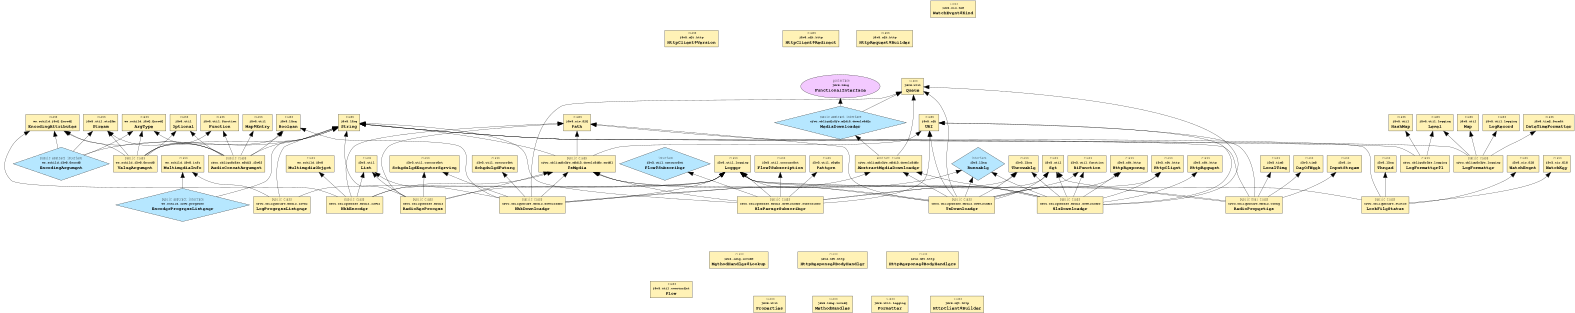 digraph {
size="10.5,8.0";
layout=dot;
rankdir="BT";
overlap=false;
splines=true;
pack=true;
graph [fontname = "Courier, Regular"]
node [fontname = "Courier, Regular"]
edge [fontname = "Courier, Regular"]
"ws.schild.jave.encode.EncodingArgument"[shape=diamond,style=filled,fillcolor="#b6e7ff",label=<<table border='0' cellborder='0' cellspacing='1'><tr><td><font point-size='12'>public abstract interface</font></td></tr><tr><td><font point-size='14'><b>ws.schild.jave.encode</b></font></td></tr><tr><td><font point-size='20'><b>EncodingArgument</b></font></td></tr></table>>];
"java.net.http.HttpResponse$BodyHandler"[shape=box,style=filled,fillcolor="#fff2b6",label=<<table border='0' cellborder='0' cellspacing='1'><tr><td><font point-size='12'> class</font></td></tr><tr><td><font point-size='14'><b>java.net.http</b></font></td></tr><tr><td><font point-size='20'><b>HttpResponse$BodyHandler</b></font></td></tr></table>>];
"java.util.concurrent.ScheduledFuture"[shape=box,style=filled,fillcolor="#fff2b6",label=<<table border='0' cellborder='0' cellspacing='1'><tr><td><font point-size='12'> class</font></td></tr><tr><td><font point-size='14'><b>java.util.concurrent</b></font></td></tr><tr><td><font point-size='20'><b>ScheduledFuture</b></font></td></tr></table>>];
"java.util.function.BiFunction"[shape=box,style=filled,fillcolor="#fff2b6",label=<<table border='0' cellborder='0' cellspacing='1'><tr><td><font point-size='12'> class</font></td></tr><tr><td><font point-size='14'><b>java.util.function</b></font></td></tr><tr><td><font point-size='20'><b>BiFunction</b></font></td></tr></table>>];
"ws.schild.jave.encode.EncodingAttributes"[shape=box,style=filled,fillcolor="#fff2b6",label=<<table border='0' cellborder='0' cellspacing='1'><tr><td><font point-size='12'> class</font></td></tr><tr><td><font point-size='14'><b>ws.schild.jave.encode</b></font></td></tr><tr><td><font point-size='20'><b>EncodingAttributes</b></font></td></tr></table>>];
"ws.schild.jave.info.MultimediaInfo"[shape=box,style=filled,fillcolor="#fff2b6",label=<<table border='0' cellborder='0' cellspacing='1'><tr><td><font point-size='12'> class</font></td></tr><tr><td><font point-size='14'><b>ws.schild.jave.info</b></font></td></tr><tr><td><font point-size='20'><b>MultimediaInfo</b></font></td></tr></table>>];
"java.net.http.HttpClient$Version"[shape=box,style=filled,fillcolor="#fff2b6",label=<<table border='0' cellborder='0' cellspacing='1'><tr><td><font point-size='12'> class</font></td></tr><tr><td><font point-size='14'><b>java.net.http</b></font></td></tr><tr><td><font point-size='20'><b>HttpClient$Version</b></font></td></tr></table>>];
"java.lang.Runnable"[shape=diamond,style=filled,fillcolor="#b6e7ff",label=<<table border='0' cellborder='0' cellspacing='1'><tr><td><font point-size='12'> interface</font></td></tr><tr><td><font point-size='14'><b>java.lang</b></font></td></tr><tr><td><font point-size='20'><b>Runnable</b></font></td></tr></table>>];
"java.nio.file.WatchEvent$Kind"[shape=box,style=filled,fillcolor="#fff2b6",label=<<table border='0' cellborder='0' cellspacing='1'><tr><td><font point-size='12'> class</font></td></tr><tr><td><font point-size='14'><b>java.nio.file</b></font></td></tr><tr><td><font point-size='20'><b>WatchEvent$Kind</b></font></td></tr></table>>];
"java.util.logging.Formatter"[shape=box,style=filled,fillcolor="#fff2b6",label=<<table border='0' cellborder='0' cellspacing='1'><tr><td><font point-size='12'> class</font></td></tr><tr><td><font point-size='14'><b>java.util.logging</b></font></td></tr><tr><td><font point-size='20'><b>Formatter</b></font></td></tr></table>>];
"java.nio.file.WatchKey"[shape=box,style=filled,fillcolor="#fff2b6",label=<<table border='0' cellborder='0' cellspacing='1'><tr><td><font point-size='12'> class</font></td></tr><tr><td><font point-size='14'><b>java.nio.file</b></font></td></tr><tr><td><font point-size='20'><b>WatchKey</b></font></td></tr></table>>];
"cyou.obliquerays.media.jave2.LogProgressListener"[shape=box,style=filled,fillcolor="#fff2b6",label=<<table border='0' cellborder='0' cellspacing='1'><tr><td><font point-size='12'>public class</font></td></tr><tr><td><font point-size='14'><b>cyou.obliquerays.media.jave2</b></font></td></tr><tr><td><font point-size='20'><b>LogProgressListener</b></font></td></tr></table>>];
"java.util.concurrent.Flow"[shape=box,style=filled,fillcolor="#fff2b6",label=<<table border='0' cellborder='0' cellspacing='1'><tr><td><font point-size='12'> class</font></td></tr><tr><td><font point-size='14'><b>java.util.concurrent</b></font></td></tr><tr><td><font point-size='20'><b>Flow</b></font></td></tr></table>>];
"cyou.obliquerays.media.RadioRecProcess"[shape=box,style=filled,fillcolor="#fff2b6",label=<<table border='0' cellborder='0' cellspacing='1'><tr><td><font point-size='12'>public class</font></td></tr><tr><td><font point-size='14'><b>cyou.obliquerays.media</b></font></td></tr><tr><td><font point-size='20'><b>RadioRecProcess</b></font></td></tr></table>>];
"java.lang.Thread"[shape=box,style=filled,fillcolor="#fff2b6",label=<<table border='0' cellborder='0' cellspacing='1'><tr><td><font point-size='12'> class</font></td></tr><tr><td><font point-size='14'><b>java.lang</b></font></td></tr><tr><td><font point-size='20'><b>Thread</b></font></td></tr></table>>];
"java.util.Map"[shape=box,style=filled,fillcolor="#fff2b6",label=<<table border='0' cellborder='0' cellspacing='1'><tr><td><font point-size='12'> class</font></td></tr><tr><td><font point-size='14'><b>java.util</b></font></td></tr><tr><td><font point-size='20'><b>Map</b></font></td></tr></table>>];
"java.net.http.HttpResponse$BodyHandlers"[shape=box,style=filled,fillcolor="#fff2b6",label=<<table border='0' cellborder='0' cellspacing='1'><tr><td><font point-size='12'> class</font></td></tr><tr><td><font point-size='14'><b>java.net.http</b></font></td></tr><tr><td><font point-size='20'><b>HttpResponse$BodyHandlers</b></font></td></tr></table>>];
"java.time.LocalTime"[shape=box,style=filled,fillcolor="#fff2b6",label=<<table border='0' cellborder='0' cellspacing='1'><tr><td><font point-size='12'> class</font></td></tr><tr><td><font point-size='14'><b>java.time</b></font></td></tr><tr><td><font point-size='20'><b>LocalTime</b></font></td></tr></table>>];
"cyou.obliquerays.media.downloader.TsDownloader"[shape=box,style=filled,fillcolor="#fff2b6",label=<<table border='0' cellborder='0' cellspacing='1'><tr><td><font point-size='12'>public class</font></td></tr><tr><td><font point-size='14'><b>cyou.obliquerays.media.downloader</b></font></td></tr><tr><td><font point-size='20'><b>TsDownloader</b></font></td></tr></table>>];
"java.net.URI"[shape=box,style=filled,fillcolor="#fff2b6",label=<<table border='0' cellborder='0' cellspacing='1'><tr><td><font point-size='12'> class</font></td></tr><tr><td><font point-size='14'><b>java.net</b></font></td></tr><tr><td><font point-size='20'><b>URI</b></font></td></tr></table>>];
"cyou.obliquerays.media.downloader.MediaDownloader"[shape=diamond,style=filled,fillcolor="#b6e7ff",label=<<table border='0' cellborder='0' cellspacing='1'><tr><td><font point-size='12'>public abstract interface</font></td></tr><tr><td><font point-size='14'><b>cyou.obliquerays.media.downloader</b></font></td></tr><tr><td><font point-size='20'><b>MediaDownloader</b></font></td></tr></table>>];
"java.nio.file.Path"[shape=box,style=filled,fillcolor="#fff2b6",label=<<table border='0' cellborder='0' cellspacing='1'><tr><td><font point-size='12'> class</font></td></tr><tr><td><font point-size='14'><b>java.nio.file</b></font></td></tr><tr><td><font point-size='20'><b>Path</b></font></td></tr></table>>];
"java.net.http.HttpResponse"[shape=box,style=filled,fillcolor="#fff2b6",label=<<table border='0' cellborder='0' cellspacing='1'><tr><td><font point-size='12'> class</font></td></tr><tr><td><font point-size='14'><b>java.net.http</b></font></td></tr><tr><td><font point-size='20'><b>HttpResponse</b></font></td></tr></table>>];
"java.util.concurrent.Flow$Subscription"[shape=box,style=filled,fillcolor="#fff2b6",label=<<table border='0' cellborder='0' cellspacing='1'><tr><td><font point-size='12'> class</font></td></tr><tr><td><font point-size='14'><b>java.util.concurrent</b></font></td></tr><tr><td><font point-size='20'><b>Flow$Subscription</b></font></td></tr></table>>];
"cyou.obliquerays.status.LockFileStatus"[shape=box,style=filled,fillcolor="#fff2b6",label=<<table border='0' cellborder='0' cellspacing='1'><tr><td><font point-size='12'>public class</font></td></tr><tr><td><font point-size='14'><b>cyou.obliquerays.status</b></font></td></tr><tr><td><font point-size='20'><b>LockFileStatus</b></font></td></tr></table>>];
"java.lang.invoke.MethodHandles$Lookup"[shape=box,style=filled,fillcolor="#fff2b6",label=<<table border='0' cellborder='0' cellspacing='1'><tr><td><font point-size='12'> class</font></td></tr><tr><td><font point-size='14'><b>java.lang.invoke</b></font></td></tr><tr><td><font point-size='20'><b>MethodHandles$Lookup</b></font></td></tr></table>>];
"java.lang.invoke.MethodHandles"[shape=box,style=filled,fillcolor="#fff2b6",label=<<table border='0' cellborder='0' cellspacing='1'><tr><td><font point-size='12'> class</font></td></tr><tr><td><font point-size='14'><b>java.lang.invoke</b></font></td></tr><tr><td><font point-size='20'><b>MethodHandles</b></font></td></tr></table>>];
"java.util.Set"[shape=box,style=filled,fillcolor="#fff2b6",label=<<table border='0' cellborder='0' cellspacing='1'><tr><td><font point-size='12'> class</font></td></tr><tr><td><font point-size='14'><b>java.util</b></font></td></tr><tr><td><font point-size='20'><b>Set</b></font></td></tr></table>>];
"ws.schild.jave.MultimediaObject"[shape=box,style=filled,fillcolor="#fff2b6",label=<<table border='0' cellborder='0' cellspacing='1'><tr><td><font point-size='12'> class</font></td></tr><tr><td><font point-size='14'><b>ws.schild.jave</b></font></td></tr><tr><td><font point-size='20'><b>MultimediaObject</b></font></td></tr></table>>];
"java.util.logging.LogRecord"[shape=box,style=filled,fillcolor="#fff2b6",label=<<table border='0' cellborder='0' cellspacing='1'><tr><td><font point-size='12'> class</font></td></tr><tr><td><font point-size='14'><b>java.util.logging</b></font></td></tr><tr><td><font point-size='20'><b>LogRecord</b></font></td></tr></table>>];
"java.util.logging.Logger"[shape=box,style=filled,fillcolor="#fff2b6",label=<<table border='0' cellborder='0' cellspacing='1'><tr><td><font point-size='12'> class</font></td></tr><tr><td><font point-size='14'><b>java.util.logging</b></font></td></tr><tr><td><font point-size='20'><b>Logger</b></font></td></tr></table>>];
"java.util.List"[shape=box,style=filled,fillcolor="#fff2b6",label=<<table border='0' cellborder='0' cellspacing='1'><tr><td><font point-size='12'> class</font></td></tr><tr><td><font point-size='14'><b>java.util</b></font></td></tr><tr><td><font point-size='20'><b>List</b></font></td></tr></table>>];
"cyou.obliquerays.media.downloader.model.TsMedia"[shape=box,style=filled,fillcolor="#fff2b6",label=<<table border='0' cellborder='0' cellspacing='1'><tr><td><font point-size='12'>public class</font></td></tr><tr><td><font point-size='14'><b>cyou.obliquerays.media.downloader.model</b></font></td></tr><tr><td><font point-size='20'><b>TsMedia</b></font></td></tr></table>>];
"java.util.stream.Stream"[shape=box,style=filled,fillcolor="#fff2b6",label=<<table border='0' cellborder='0' cellspacing='1'><tr><td><font point-size='12'> class</font></td></tr><tr><td><font point-size='14'><b>java.util.stream</b></font></td></tr><tr><td><font point-size='20'><b>Stream</b></font></td></tr></table>>];
"ws.schild.jave.progress.EncoderProgressListener"[shape=diamond,style=filled,fillcolor="#b6e7ff",label=<<table border='0' cellborder='0' cellspacing='1'><tr><td><font point-size='12'>public abstract interface</font></td></tr><tr><td><font point-size='14'><b>ws.schild.jave.progress</b></font></td></tr><tr><td><font point-size='20'><b>EncoderProgressListener</b></font></td></tr></table>>];
"ws.schild.jave.encode.ArgType"[shape=box,style=filled,fillcolor="#fff2b6",label=<<table border='0' cellborder='0' cellspacing='1'><tr><td><font point-size='12'> class</font></td></tr><tr><td><font point-size='14'><b>ws.schild.jave.encode</b></font></td></tr><tr><td><font point-size='20'><b>ArgType</b></font></td></tr></table>>];
"cyou.obliquerays.media.downloader.NhkDownloader"[shape=box,style=filled,fillcolor="#fff2b6",label=<<table border='0' cellborder='0' cellspacing='1'><tr><td><font point-size='12'>public class</font></td></tr><tr><td><font point-size='14'><b>cyou.obliquerays.media.downloader</b></font></td></tr><tr><td><font point-size='20'><b>NhkDownloader</b></font></td></tr></table>>];
"java.net.http.HttpClient$Redirect"[shape=box,style=filled,fillcolor="#fff2b6",label=<<table border='0' cellborder='0' cellspacing='1'><tr><td><font point-size='12'> class</font></td></tr><tr><td><font point-size='14'><b>java.net.http</b></font></td></tr><tr><td><font point-size='20'><b>HttpClient$Redirect</b></font></td></tr></table>>];
"java.util.Optional"[shape=box,style=filled,fillcolor="#fff2b6",label=<<table border='0' cellborder='0' cellspacing='1'><tr><td><font point-size='12'> class</font></td></tr><tr><td><font point-size='14'><b>java.util</b></font></td></tr><tr><td><font point-size='20'><b>Optional</b></font></td></tr></table>>];
"java.util.Queue"[shape=box,style=filled,fillcolor="#fff2b6",label=<<table border='0' cellborder='0' cellspacing='1'><tr><td><font point-size='12'> class</font></td></tr><tr><td><font point-size='14'><b>java.util</b></font></td></tr><tr><td><font point-size='20'><b>Queue</b></font></td></tr></table>>];
"java.util.regex.Pattern"[shape=box,style=filled,fillcolor="#fff2b6",label=<<table border='0' cellborder='0' cellspacing='1'><tr><td><font point-size='12'> class</font></td></tr><tr><td><font point-size='14'><b>java.util.regex</b></font></td></tr><tr><td><font point-size='20'><b>Pattern</b></font></td></tr></table>>];
"java.lang.Throwable"[shape=box,style=filled,fillcolor="#fff2b6",label=<<table border='0' cellborder='0' cellspacing='1'><tr><td><font point-size='12'> class</font></td></tr><tr><td><font point-size='14'><b>java.lang</b></font></td></tr><tr><td><font point-size='20'><b>Throwable</b></font></td></tr></table>>];
"cyou.obliquerays.media.downloader.subscriber.HlsParserSubscriber"[shape=box,style=filled,fillcolor="#fff2b6",label=<<table border='0' cellborder='0' cellspacing='1'><tr><td><font point-size='12'>public class</font></td></tr><tr><td><font point-size='14'><b>cyou.obliquerays.media.downloader.subscriber</b></font></td></tr><tr><td><font point-size='20'><b>HlsParserSubscriber</b></font></td></tr></table>>];
"cyou.obliquerays.media.jave2.NhkEncoder"[shape=box,style=filled,fillcolor="#fff2b6",label=<<table border='0' cellborder='0' cellspacing='1'><tr><td><font point-size='12'>public class</font></td></tr><tr><td><font point-size='14'><b>cyou.obliquerays.media.jave2</b></font></td></tr><tr><td><font point-size='20'><b>NhkEncoder</b></font></td></tr></table>>];
"cyou.obliquerays.media.config.RadioProperties"[shape=box,style=filled,fillcolor="#fff2b6",label=<<table border='0' cellborder='0' cellspacing='1'><tr><td><font point-size='12'>public final class</font></td></tr><tr><td><font point-size='14'><b>cyou.obliquerays.media.config</b></font></td></tr><tr><td><font point-size='20'><b>RadioProperties</b></font></td></tr></table>>];
"java.util.HashMap"[shape=box,style=filled,fillcolor="#fff2b6",label=<<table border='0' cellborder='0' cellspacing='1'><tr><td><font point-size='12'> class</font></td></tr><tr><td><font point-size='14'><b>java.util</b></font></td></tr><tr><td><font point-size='20'><b>HashMap</b></font></td></tr></table>>];
"cyou.obliquerays.logging.LogFormatter$1"[shape=box,style=filled,fillcolor="#fff2b6",label=<<table border='0' cellborder='0' cellspacing='1'><tr><td><font point-size='12'> class</font></td></tr><tr><td><font point-size='14'><b>cyou.obliquerays.logging</b></font></td></tr><tr><td><font point-size='20'><b>LogFormatter$1</b></font></td></tr></table>>];
"ws.schild.jave.encode.ValueArgument"[shape=box,style=filled,fillcolor="#fff2b6",label=<<table border='0' cellborder='0' cellspacing='1'><tr><td><font point-size='12'>public class</font></td></tr><tr><td><font point-size='14'><b>ws.schild.jave.encode</b></font></td></tr><tr><td><font point-size='20'><b>ValueArgument</b></font></td></tr></table>>];
"java.util.function.Function"[shape=box,style=filled,fillcolor="#fff2b6",label=<<table border='0' cellborder='0' cellspacing='1'><tr><td><font point-size='12'> class</font></td></tr><tr><td><font point-size='14'><b>java.util.function</b></font></td></tr><tr><td><font point-size='20'><b>Function</b></font></td></tr></table>>];
"java.net.http.HttpRequest"[shape=box,style=filled,fillcolor="#fff2b6",label=<<table border='0' cellborder='0' cellspacing='1'><tr><td><font point-size='12'> class</font></td></tr><tr><td><font point-size='14'><b>java.net.http</b></font></td></tr><tr><td><font point-size='20'><b>HttpRequest</b></font></td></tr></table>>];
"java.util.logging.Level"[shape=box,style=filled,fillcolor="#fff2b6",label=<<table border='0' cellborder='0' cellspacing='1'><tr><td><font point-size='12'> class</font></td></tr><tr><td><font point-size='14'><b>java.util.logging</b></font></td></tr><tr><td><font point-size='20'><b>Level</b></font></td></tr></table>>];
"java.lang.FunctionalInterface"[shape=oval,style=filled,fillcolor="#f3c9ff",label=<<table border='0' cellborder='0' cellspacing='1'><tr><td><font point-size='12'> @interface</font></td></tr><tr><td><font point-size='14'><b>java.lang</b></font></td></tr><tr><td><font point-size='20'><b>FunctionalInterface</b></font></td></tr></table>>];
"java.util.concurrent.ScheduledExecutorService"[shape=box,style=filled,fillcolor="#fff2b6",label=<<table border='0' cellborder='0' cellspacing='1'><tr><td><font point-size='12'> class</font></td></tr><tr><td><font point-size='14'><b>java.util.concurrent</b></font></td></tr><tr><td><font point-size='20'><b>ScheduledExecutorService</b></font></td></tr></table>>];
"java.lang.Boolean"[shape=box,style=filled,fillcolor="#fff2b6",label=<<table border='0' cellborder='0' cellspacing='1'><tr><td><font point-size='12'> class</font></td></tr><tr><td><font point-size='14'><b>java.lang</b></font></td></tr><tr><td><font point-size='20'><b>Boolean</b></font></td></tr></table>>];
"cyou.obliquerays.media.jave2.AudioConcatArgument"[shape=box,style=filled,fillcolor="#fff2b6",label=<<table border='0' cellborder='0' cellspacing='1'><tr><td><font point-size='12'>public class</font></td></tr><tr><td><font point-size='14'><b>cyou.obliquerays.media.jave2</b></font></td></tr><tr><td><font point-size='20'><b>AudioConcatArgument</b></font></td></tr></table>>];
"java.net.http.HttpClient"[shape=box,style=filled,fillcolor="#fff2b6",label=<<table border='0' cellborder='0' cellspacing='1'><tr><td><font point-size='12'> class</font></td></tr><tr><td><font point-size='14'><b>java.net.http</b></font></td></tr><tr><td><font point-size='20'><b>HttpClient</b></font></td></tr></table>>];
"java.lang.String"[shape=box,style=filled,fillcolor="#fff2b6",label=<<table border='0' cellborder='0' cellspacing='1'><tr><td><font point-size='12'> class</font></td></tr><tr><td><font point-size='14'><b>java.lang</b></font></td></tr><tr><td><font point-size='20'><b>String</b></font></td></tr></table>>];
"cyou.obliquerays.media.downloader.AbstractMediaDownloader"[shape=box,style=filled,fillcolor="#fff2b6",label=<<table border='0' cellborder='0' cellspacing='1'><tr><td><font point-size='12'>abstract class</font></td></tr><tr><td><font point-size='14'><b>cyou.obliquerays.media.downloader</b></font></td></tr><tr><td><font point-size='20'><b>AbstractMediaDownloader</b></font></td></tr></table>>];
"java.util.Map$Entry"[shape=box,style=filled,fillcolor="#fff2b6",label=<<table border='0' cellborder='0' cellspacing='1'><tr><td><font point-size='12'> class</font></td></tr><tr><td><font point-size='14'><b>java.util</b></font></td></tr><tr><td><font point-size='20'><b>Map$Entry</b></font></td></tr></table>>];
"java.util.Properties"[shape=box,style=filled,fillcolor="#fff2b6",label=<<table border='0' cellborder='0' cellspacing='1'><tr><td><font point-size='12'> class</font></td></tr><tr><td><font point-size='14'><b>java.util</b></font></td></tr><tr><td><font point-size='20'><b>Properties</b></font></td></tr></table>>];
"cyou.obliquerays.media.downloader.HlsDownloader"[shape=box,style=filled,fillcolor="#fff2b6",label=<<table border='0' cellborder='0' cellspacing='1'><tr><td><font point-size='12'>public class</font></td></tr><tr><td><font point-size='14'><b>cyou.obliquerays.media.downloader</b></font></td></tr><tr><td><font point-size='20'><b>HlsDownloader</b></font></td></tr></table>>];
"java.nio.file.WatchEvent"[shape=box,style=filled,fillcolor="#fff2b6",label=<<table border='0' cellborder='0' cellspacing='1'><tr><td><font point-size='12'> class</font></td></tr><tr><td><font point-size='14'><b>java.nio.file</b></font></td></tr><tr><td><font point-size='20'><b>WatchEvent</b></font></td></tr></table>>];
"java.net.http.HttpRequest$Builder"[shape=box,style=filled,fillcolor="#fff2b6",label=<<table border='0' cellborder='0' cellspacing='1'><tr><td><font point-size='12'> class</font></td></tr><tr><td><font point-size='14'><b>java.net.http</b></font></td></tr><tr><td><font point-size='20'><b>HttpRequest$Builder</b></font></td></tr></table>>];
"java.util.concurrent.Flow$Subscriber"[shape=diamond,style=filled,fillcolor="#b6e7ff",label=<<table border='0' cellborder='0' cellspacing='1'><tr><td><font point-size='12'> interface</font></td></tr><tr><td><font point-size='14'><b>java.util.concurrent</b></font></td></tr><tr><td><font point-size='20'><b>Flow$Subscriber</b></font></td></tr></table>>];
"cyou.obliquerays.logging.LogFormatter"[shape=box,style=filled,fillcolor="#fff2b6",label=<<table border='0' cellborder='0' cellspacing='1'><tr><td><font point-size='12'>public class</font></td></tr><tr><td><font point-size='14'><b>cyou.obliquerays.logging</b></font></td></tr><tr><td><font point-size='20'><b>LogFormatter</b></font></td></tr></table>>];
"java.time.DayOfWeek"[shape=box,style=filled,fillcolor="#fff2b6",label=<<table border='0' cellborder='0' cellspacing='1'><tr><td><font point-size='12'> class</font></td></tr><tr><td><font point-size='14'><b>java.time</b></font></td></tr><tr><td><font point-size='20'><b>DayOfWeek</b></font></td></tr></table>>];
"java.time.format.DateTimeFormatter"[shape=box,style=filled,fillcolor="#fff2b6",label=<<table border='0' cellborder='0' cellspacing='1'><tr><td><font point-size='12'> class</font></td></tr><tr><td><font point-size='14'><b>java.time.format</b></font></td></tr><tr><td><font point-size='20'><b>DateTimeFormatter</b></font></td></tr></table>>];
"java.net.http.HttpClient$Builder"[shape=box,style=filled,fillcolor="#fff2b6",label=<<table border='0' cellborder='0' cellspacing='1'><tr><td><font point-size='12'> class</font></td></tr><tr><td><font point-size='14'><b>java.net.http</b></font></td></tr><tr><td><font point-size='20'><b>HttpClient$Builder</b></font></td></tr></table>>];
"java.io.InputStream"[shape=box,style=filled,fillcolor="#fff2b6",label=<<table border='0' cellborder='0' cellspacing='1'><tr><td><font point-size='12'> class</font></td></tr><tr><td><font point-size='14'><b>java.io</b></font></td></tr><tr><td><font point-size='20'><b>InputStream</b></font></td></tr></table>>];

  "cyou.obliquerays.logging.LogFormatter" -> "java.lang.String" [arrowsize=2.5]
  "cyou.obliquerays.logging.LogFormatter" -> "java.time.format.DateTimeFormatter" [arrowsize=2.5]
  "cyou.obliquerays.logging.LogFormatter" -> "java.util.Map" [arrowsize=2.5]
  "cyou.obliquerays.logging.LogFormatter" -> "java.util.logging.Level" [arrowsize=2.5]
  "cyou.obliquerays.logging.LogFormatter" -> "java.util.logging.LogRecord" [arrowsize=2.5]
  "cyou.obliquerays.logging.LogFormatter$1" -> "java.lang.String" [arrowsize=2.5]
  "cyou.obliquerays.logging.LogFormatter$1" -> "java.util.HashMap" [arrowsize=2.5]
  "cyou.obliquerays.logging.LogFormatter$1" -> "java.util.logging.Level" [arrowsize=2.5]
  "cyou.obliquerays.media.RadioRecProcess" -> "cyou.obliquerays.media.downloader.model.TsMedia" [arrowsize=2.5]
  "cyou.obliquerays.media.RadioRecProcess" -> "java.lang.String" [arrowsize=2.5]
  "cyou.obliquerays.media.RadioRecProcess" -> "java.nio.file.Path" [arrowsize=2.5]
  "cyou.obliquerays.media.RadioRecProcess" -> "java.util.List" [arrowsize=2.5]
  "cyou.obliquerays.media.RadioRecProcess" -> "java.util.concurrent.ScheduledExecutorService" [arrowsize=2.5]
  "cyou.obliquerays.media.RadioRecProcess" -> "java.util.logging.Logger" [arrowsize=2.5]
  "cyou.obliquerays.media.config.RadioProperties" -> "java.io.InputStream" [arrowsize=2.5]
  "cyou.obliquerays.media.config.RadioProperties" -> "java.lang.String" [arrowsize=2.5]
  "cyou.obliquerays.media.config.RadioProperties" -> "java.net.URI" [arrowsize=2.5]
  "cyou.obliquerays.media.config.RadioProperties" -> "java.time.DayOfWeek" [arrowsize=2.5]
  "cyou.obliquerays.media.config.RadioProperties" -> "java.time.LocalTime" [arrowsize=2.5]
  "cyou.obliquerays.media.config.RadioProperties" -> "java.util.Set" [arrowsize=2.5]
  "cyou.obliquerays.media.config.RadioProperties" -> "java.util.logging.Logger" [arrowsize=2.5]
  "cyou.obliquerays.media.downloader.AbstractMediaDownloader" -> "cyou.obliquerays.media.downloader.MediaDownloader" [arrowsize=2.5]
  "cyou.obliquerays.media.downloader.AbstractMediaDownloader" -> "java.util.Queue" [arrowsize=2.5]
  "cyou.obliquerays.media.downloader.HlsDownloader" -> "cyou.obliquerays.media.downloader.AbstractMediaDownloader" [arrowsize=2.5]
  "cyou.obliquerays.media.downloader.HlsDownloader" -> "cyou.obliquerays.media.downloader.model.TsMedia" [arrowsize=2.5]
  "cyou.obliquerays.media.downloader.HlsDownloader" -> "java.lang.Runnable" [arrowsize=2.5]
  "cyou.obliquerays.media.downloader.HlsDownloader" -> "java.lang.Throwable" [arrowsize=2.5]
  "cyou.obliquerays.media.downloader.HlsDownloader" -> "java.net.URI" [arrowsize=2.5]
  "cyou.obliquerays.media.downloader.HlsDownloader" -> "java.net.http.HttpClient" [arrowsize=2.5]
  "cyou.obliquerays.media.downloader.HlsDownloader" -> "java.net.http.HttpRequest" [arrowsize=2.5]
  "cyou.obliquerays.media.downloader.HlsDownloader" -> "java.net.http.HttpResponse" [arrowsize=2.5]
  "cyou.obliquerays.media.downloader.HlsDownloader" -> "java.util.Queue" [arrowsize=2.5]
  "cyou.obliquerays.media.downloader.HlsDownloader" -> "java.util.Set" [arrowsize=2.5]
  "cyou.obliquerays.media.downloader.HlsDownloader" -> "java.util.function.BiFunction" [arrowsize=2.5]
  "cyou.obliquerays.media.downloader.HlsDownloader" -> "java.util.logging.Logger" [arrowsize=2.5]
  "cyou.obliquerays.media.downloader.MediaDownloader" -> "java.lang.FunctionalInterface" [arrowsize=2.5]
  "cyou.obliquerays.media.downloader.MediaDownloader" -> "java.util.Queue" [arrowsize=2.5]
  "cyou.obliquerays.media.downloader.NhkDownloader" -> "cyou.obliquerays.media.downloader.AbstractMediaDownloader" [arrowsize=2.5]
  "cyou.obliquerays.media.downloader.NhkDownloader" -> "cyou.obliquerays.media.downloader.model.TsMedia" [arrowsize=2.5]
  "cyou.obliquerays.media.downloader.NhkDownloader" -> "java.lang.Boolean" [arrowsize=2.5]
  "cyou.obliquerays.media.downloader.NhkDownloader" -> "java.lang.Runnable" [arrowsize=2.5]
  "cyou.obliquerays.media.downloader.NhkDownloader" -> "java.util.List" [arrowsize=2.5]
  "cyou.obliquerays.media.downloader.NhkDownloader" -> "java.util.Queue" [arrowsize=2.5]
  "cyou.obliquerays.media.downloader.NhkDownloader" -> "java.util.concurrent.ScheduledExecutorService" [arrowsize=2.5]
  "cyou.obliquerays.media.downloader.NhkDownloader" -> "java.util.concurrent.ScheduledFuture" [arrowsize=2.5]
  "cyou.obliquerays.media.downloader.NhkDownloader" -> "java.util.logging.Logger" [arrowsize=2.5]
  "cyou.obliquerays.media.downloader.TsDownloader" -> "cyou.obliquerays.media.downloader.AbstractMediaDownloader" [arrowsize=2.5]
  "cyou.obliquerays.media.downloader.TsDownloader" -> "cyou.obliquerays.media.downloader.model.TsMedia" [arrowsize=2.5]
  "cyou.obliquerays.media.downloader.TsDownloader" -> "java.lang.Runnable" [arrowsize=2.5]
  "cyou.obliquerays.media.downloader.TsDownloader" -> "java.lang.Throwable" [arrowsize=2.5]
  "cyou.obliquerays.media.downloader.TsDownloader" -> "java.net.URI" [arrowsize=2.5]
  "cyou.obliquerays.media.downloader.TsDownloader" -> "java.net.http.HttpClient" [arrowsize=2.5]
  "cyou.obliquerays.media.downloader.TsDownloader" -> "java.net.http.HttpResponse" [arrowsize=2.5]
  "cyou.obliquerays.media.downloader.TsDownloader" -> "java.nio.file.Path" [arrowsize=2.5]
  "cyou.obliquerays.media.downloader.TsDownloader" -> "java.util.Queue" [arrowsize=2.5]
  "cyou.obliquerays.media.downloader.TsDownloader" -> "java.util.Set" [arrowsize=2.5]
  "cyou.obliquerays.media.downloader.TsDownloader" -> "java.util.function.BiFunction" [arrowsize=2.5]
  "cyou.obliquerays.media.downloader.TsDownloader" -> "java.util.logging.Logger" [arrowsize=2.5]
  "cyou.obliquerays.media.downloader.model.TsMedia" -> "java.lang.String" [arrowsize=2.5]
  "cyou.obliquerays.media.downloader.model.TsMedia" -> "java.net.URI" [arrowsize=2.5]
  "cyou.obliquerays.media.downloader.model.TsMedia" -> "java.nio.file.Path" [arrowsize=2.5]
  "cyou.obliquerays.media.downloader.subscriber.HlsParserSubscriber" -> "cyou.obliquerays.media.downloader.model.TsMedia" [arrowsize=2.5]
  "cyou.obliquerays.media.downloader.subscriber.HlsParserSubscriber" -> "java.lang.String" [arrowsize=2.5]
  "cyou.obliquerays.media.downloader.subscriber.HlsParserSubscriber" -> "java.lang.Throwable" [arrowsize=2.5]
  "cyou.obliquerays.media.downloader.subscriber.HlsParserSubscriber" -> "java.net.URI" [arrowsize=2.5]
  "cyou.obliquerays.media.downloader.subscriber.HlsParserSubscriber" -> "java.util.Set" [arrowsize=2.5]
  "cyou.obliquerays.media.downloader.subscriber.HlsParserSubscriber" -> "java.util.concurrent.Flow$Subscriber" [arrowsize=2.5]
  "cyou.obliquerays.media.downloader.subscriber.HlsParserSubscriber" -> "java.util.concurrent.Flow$Subscription" [arrowsize=2.5]
  "cyou.obliquerays.media.downloader.subscriber.HlsParserSubscriber" -> "java.util.logging.Logger" [arrowsize=2.5]
  "cyou.obliquerays.media.downloader.subscriber.HlsParserSubscriber" -> "java.util.regex.Pattern" [arrowsize=2.5]
  "cyou.obliquerays.media.jave2.AudioConcatArgument" -> "java.lang.Boolean" [arrowsize=2.5]
  "cyou.obliquerays.media.jave2.AudioConcatArgument" -> "java.lang.String" [arrowsize=2.5]
  "cyou.obliquerays.media.jave2.AudioConcatArgument" -> "java.util.Map$Entry" [arrowsize=2.5]
  "cyou.obliquerays.media.jave2.AudioConcatArgument" -> "java.util.Optional" [arrowsize=2.5]
  "cyou.obliquerays.media.jave2.AudioConcatArgument" -> "java.util.function.Function" [arrowsize=2.5]
  "cyou.obliquerays.media.jave2.AudioConcatArgument" -> "java.util.stream.Stream" [arrowsize=2.5]
  "cyou.obliquerays.media.jave2.AudioConcatArgument" -> "ws.schild.jave.encode.ArgType" [arrowsize=2.5]
  "cyou.obliquerays.media.jave2.AudioConcatArgument" -> "ws.schild.jave.encode.EncodingAttributes" [arrowsize=2.5]
  "cyou.obliquerays.media.jave2.LogProgressListener" -> "java.lang.String" [arrowsize=2.5]
  "cyou.obliquerays.media.jave2.LogProgressListener" -> "java.util.logging.Logger" [arrowsize=2.5]
  "cyou.obliquerays.media.jave2.LogProgressListener" -> "ws.schild.jave.info.MultimediaInfo" [arrowsize=2.5]
  "cyou.obliquerays.media.jave2.NhkEncoder" -> "cyou.obliquerays.media.downloader.model.TsMedia" [arrowsize=2.5]
  "cyou.obliquerays.media.jave2.NhkEncoder" -> "java.nio.file.Path" [arrowsize=2.5]
  "cyou.obliquerays.media.jave2.NhkEncoder" -> "java.util.List" [arrowsize=2.5]
  "cyou.obliquerays.media.jave2.NhkEncoder" -> "java.util.logging.Logger" [arrowsize=2.5]
  "cyou.obliquerays.media.jave2.NhkEncoder" -> "ws.schild.jave.MultimediaObject" [arrowsize=2.5]
  "cyou.obliquerays.media.jave2.NhkEncoder" -> "ws.schild.jave.encode.EncodingAttributes" [arrowsize=2.5]
  "cyou.obliquerays.status.LockFileStatus" -> "java.lang.Thread" [arrowsize=2.5]
  "cyou.obliquerays.status.LockFileStatus" -> "java.nio.file.Path" [arrowsize=2.5]
  "cyou.obliquerays.status.LockFileStatus" -> "java.nio.file.WatchEvent" [arrowsize=2.5]
  "cyou.obliquerays.status.LockFileStatus" -> "java.nio.file.WatchKey" [arrowsize=2.5]
  "cyou.obliquerays.status.LockFileStatus" -> "java.util.logging.Logger" [arrowsize=2.5]
  "ws.schild.jave.encode.EncodingArgument" -> "java.lang.String" [arrowsize=2.5]
  "ws.schild.jave.encode.EncodingArgument" -> "java.util.stream.Stream" [arrowsize=2.5]
  "ws.schild.jave.encode.EncodingArgument" -> "ws.schild.jave.encode.ArgType" [arrowsize=2.5]
  "ws.schild.jave.encode.EncodingArgument" -> "ws.schild.jave.encode.EncodingAttributes" [arrowsize=2.5]
  "ws.schild.jave.encode.ValueArgument" -> "java.lang.Boolean" [arrowsize=2.5]
  "ws.schild.jave.encode.ValueArgument" -> "java.lang.String" [arrowsize=2.5]
  "ws.schild.jave.encode.ValueArgument" -> "java.util.Optional" [arrowsize=2.5]
  "ws.schild.jave.encode.ValueArgument" -> "java.util.function.Function" [arrowsize=2.5]
  "ws.schild.jave.encode.ValueArgument" -> "java.util.stream.Stream" [arrowsize=2.5]
  "ws.schild.jave.encode.ValueArgument" -> "ws.schild.jave.encode.ArgType" [arrowsize=2.5]
  "ws.schild.jave.encode.ValueArgument" -> "ws.schild.jave.encode.EncodingAttributes" [arrowsize=2.5]
  "ws.schild.jave.progress.EncoderProgressListener" -> "java.lang.String" [arrowsize=2.5]
  "ws.schild.jave.progress.EncoderProgressListener" -> "ws.schild.jave.info.MultimediaInfo" [arrowsize=2.5]
}